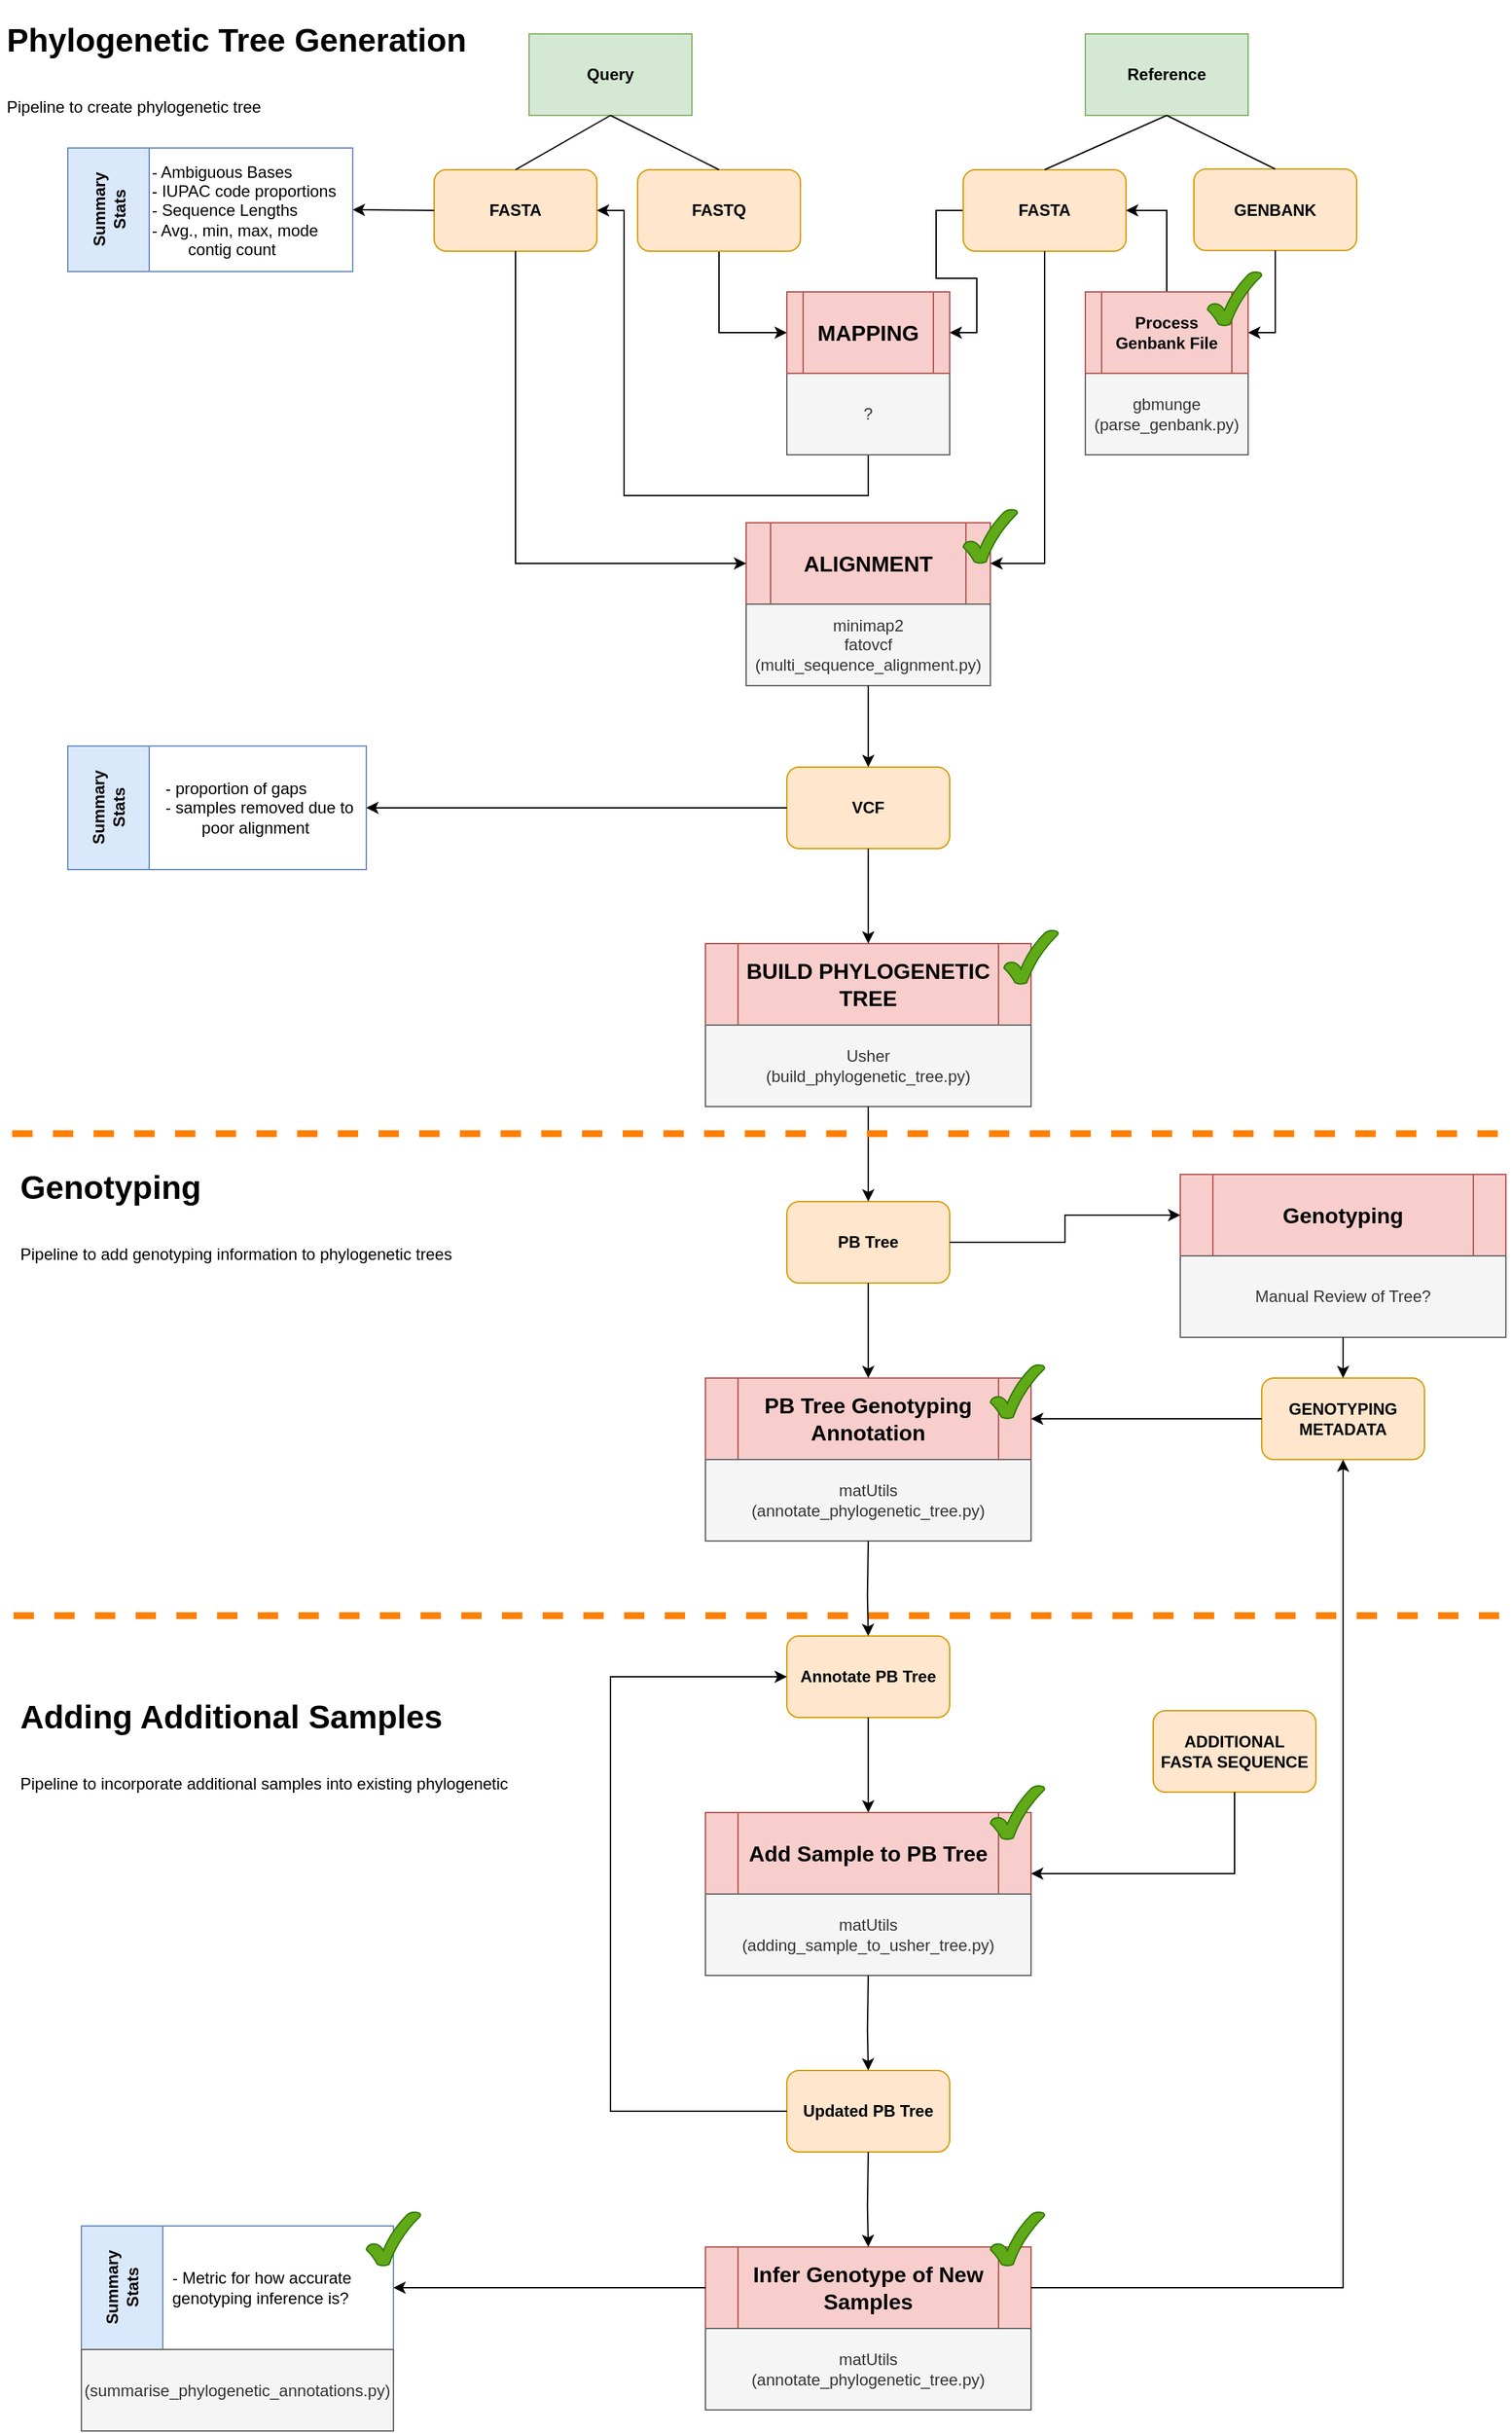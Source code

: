 <mxfile version="21.8.0" type="device">
  <diagram name="Page-1" id="1NhDBKc9ygP91eaCtZ-f">
    <mxGraphModel dx="840" dy="964" grid="1" gridSize="10" guides="1" tooltips="1" connect="1" arrows="1" fold="1" page="1" pageScale="1" pageWidth="1169" pageHeight="1654" math="0" shadow="0">
      <root>
        <mxCell id="0" />
        <mxCell id="1" parent="0" />
        <mxCell id="DIFsz_h2lelxAk_UpNV7-1" value="&lt;b&gt;Reference&lt;/b&gt;" style="rounded=0;whiteSpace=wrap;html=1;fillColor=#d5e8d4;strokeColor=#82b366;" parent="1" vertex="1">
          <mxGeometry x="830" y="50" width="120" height="60" as="geometry" />
        </mxCell>
        <mxCell id="LOfUGrPg9TPWI9NZ_PXL-1" style="edgeStyle=orthogonalEdgeStyle;rounded=0;orthogonalLoop=1;jettySize=auto;html=1;exitX=0;exitY=0.5;exitDx=0;exitDy=0;entryX=1;entryY=0.5;entryDx=0;entryDy=0;" parent="1" source="DIFsz_h2lelxAk_UpNV7-2" target="DIFsz_h2lelxAk_UpNV7-26" edge="1">
          <mxGeometry relative="1" as="geometry" />
        </mxCell>
        <mxCell id="DIFsz_h2lelxAk_UpNV7-2" value="&lt;b&gt;FASTA&lt;/b&gt;" style="rounded=1;whiteSpace=wrap;html=1;fillColor=#ffe6cc;strokeColor=#d79b00;" parent="1" vertex="1">
          <mxGeometry x="740" y="150" width="120" height="60" as="geometry" />
        </mxCell>
        <mxCell id="DIFsz_h2lelxAk_UpNV7-3" value="&lt;b&gt;GENBANK&lt;/b&gt;" style="rounded=1;whiteSpace=wrap;html=1;fillColor=#ffe6cc;strokeColor=#d79b00;" parent="1" vertex="1">
          <mxGeometry x="910" y="149.5" width="120" height="60" as="geometry" />
        </mxCell>
        <mxCell id="DIFsz_h2lelxAk_UpNV7-4" value="" style="endArrow=none;html=1;rounded=0;entryX=0.5;entryY=1;entryDx=0;entryDy=0;exitX=0.5;exitY=0;exitDx=0;exitDy=0;" parent="1" source="DIFsz_h2lelxAk_UpNV7-2" target="DIFsz_h2lelxAk_UpNV7-1" edge="1">
          <mxGeometry width="50" height="50" relative="1" as="geometry">
            <mxPoint x="840" y="370" as="sourcePoint" />
            <mxPoint x="890" y="320" as="targetPoint" />
          </mxGeometry>
        </mxCell>
        <mxCell id="DIFsz_h2lelxAk_UpNV7-5" value="" style="endArrow=none;html=1;rounded=0;exitX=0.5;exitY=0;exitDx=0;exitDy=0;entryX=0.5;entryY=1;entryDx=0;entryDy=0;" parent="1" source="DIFsz_h2lelxAk_UpNV7-3" target="DIFsz_h2lelxAk_UpNV7-1" edge="1">
          <mxGeometry width="50" height="50" relative="1" as="geometry">
            <mxPoint x="810" y="160" as="sourcePoint" />
            <mxPoint x="890" y="110" as="targetPoint" />
          </mxGeometry>
        </mxCell>
        <mxCell id="DIFsz_h2lelxAk_UpNV7-7" value="" style="endArrow=classic;html=1;rounded=0;exitX=0.5;exitY=1;exitDx=0;exitDy=0;entryX=1;entryY=0.5;entryDx=0;entryDy=0;" parent="1" source="DIFsz_h2lelxAk_UpNV7-3" target="DIFsz_h2lelxAk_UpNV7-27" edge="1">
          <mxGeometry width="50" height="50" relative="1" as="geometry">
            <mxPoint x="840" y="370" as="sourcePoint" />
            <mxPoint x="940" y="270" as="targetPoint" />
            <Array as="points">
              <mxPoint x="970" y="270" />
            </Array>
          </mxGeometry>
        </mxCell>
        <mxCell id="DIFsz_h2lelxAk_UpNV7-10" value="" style="endArrow=classic;html=1;rounded=0;entryX=1;entryY=0.5;entryDx=0;entryDy=0;exitX=0.5;exitY=0;exitDx=0;exitDy=0;" parent="1" source="DIFsz_h2lelxAk_UpNV7-27" target="DIFsz_h2lelxAk_UpNV7-2" edge="1">
          <mxGeometry width="50" height="50" relative="1" as="geometry">
            <mxPoint x="820" y="270" as="sourcePoint" />
            <mxPoint x="890" y="320" as="targetPoint" />
            <Array as="points">
              <mxPoint x="890" y="180" />
            </Array>
          </mxGeometry>
        </mxCell>
        <mxCell id="DIFsz_h2lelxAk_UpNV7-13" value="gbmunge&lt;br&gt;(parse_genbank.py)" style="rounded=0;whiteSpace=wrap;html=1;fillColor=#f5f5f5;fontColor=#333333;strokeColor=#666666;" parent="1" vertex="1">
          <mxGeometry x="830" y="300" width="120" height="60" as="geometry" />
        </mxCell>
        <mxCell id="DIFsz_h2lelxAk_UpNV7-14" value="&lt;b&gt;Query&lt;/b&gt;" style="rounded=0;whiteSpace=wrap;html=1;fillColor=#d5e8d4;strokeColor=#82b366;" parent="1" vertex="1">
          <mxGeometry x="420" y="50" width="120" height="60" as="geometry" />
        </mxCell>
        <mxCell id="DIFsz_h2lelxAk_UpNV7-15" value="&lt;b&gt;FASTA&lt;/b&gt;" style="rounded=1;whiteSpace=wrap;html=1;fillColor=#ffe6cc;strokeColor=#d79b00;" parent="1" vertex="1">
          <mxGeometry x="350" y="150" width="120" height="60" as="geometry" />
        </mxCell>
        <mxCell id="LOfUGrPg9TPWI9NZ_PXL-3" style="edgeStyle=orthogonalEdgeStyle;rounded=0;orthogonalLoop=1;jettySize=auto;html=1;exitX=0.5;exitY=1;exitDx=0;exitDy=0;entryX=0;entryY=0.5;entryDx=0;entryDy=0;" parent="1" source="DIFsz_h2lelxAk_UpNV7-16" target="DIFsz_h2lelxAk_UpNV7-26" edge="1">
          <mxGeometry relative="1" as="geometry" />
        </mxCell>
        <mxCell id="DIFsz_h2lelxAk_UpNV7-16" value="&lt;b&gt;FASTQ&lt;/b&gt;" style="rounded=1;whiteSpace=wrap;html=1;fillColor=#ffe6cc;strokeColor=#d79b00;" parent="1" vertex="1">
          <mxGeometry x="500" y="150" width="120" height="60" as="geometry" />
        </mxCell>
        <mxCell id="DIFsz_h2lelxAk_UpNV7-22" value="" style="endArrow=none;html=1;rounded=0;entryX=0.5;entryY=1;entryDx=0;entryDy=0;exitX=0.5;exitY=0;exitDx=0;exitDy=0;exitPerimeter=0;" parent="1" source="DIFsz_h2lelxAk_UpNV7-15" target="DIFsz_h2lelxAk_UpNV7-14" edge="1">
          <mxGeometry width="50" height="50" relative="1" as="geometry">
            <mxPoint x="390" y="150" as="sourcePoint" />
            <mxPoint x="480" y="110" as="targetPoint" />
          </mxGeometry>
        </mxCell>
        <mxCell id="DIFsz_h2lelxAk_UpNV7-23" value="" style="endArrow=none;html=1;rounded=0;exitX=0.5;exitY=0;exitDx=0;exitDy=0;" parent="1" source="DIFsz_h2lelxAk_UpNV7-16" edge="1">
          <mxGeometry width="50" height="50" relative="1" as="geometry">
            <mxPoint x="410" y="160" as="sourcePoint" />
            <mxPoint x="480" y="110" as="targetPoint" />
          </mxGeometry>
        </mxCell>
        <mxCell id="DIFsz_h2lelxAk_UpNV7-24" value="" style="endArrow=classic;html=1;rounded=0;entryX=1;entryY=0.5;entryDx=0;entryDy=0;exitX=0.5;exitY=1;exitDx=0;exitDy=0;" parent="1" source="DIFsz_h2lelxAk_UpNV7-25" target="DIFsz_h2lelxAk_UpNV7-15" edge="1">
          <mxGeometry width="50" height="50" relative="1" as="geometry">
            <mxPoint x="610" y="270" as="sourcePoint" />
            <mxPoint x="680" y="320" as="targetPoint" />
            <Array as="points">
              <mxPoint x="670" y="390" />
              <mxPoint x="490" y="390" />
              <mxPoint x="490" y="180" />
            </Array>
          </mxGeometry>
        </mxCell>
        <mxCell id="DIFsz_h2lelxAk_UpNV7-25" value="?" style="rounded=0;whiteSpace=wrap;html=1;fillColor=#f5f5f5;fontColor=#333333;strokeColor=#666666;" parent="1" vertex="1">
          <mxGeometry x="610" y="300" width="120" height="60" as="geometry" />
        </mxCell>
        <mxCell id="DIFsz_h2lelxAk_UpNV7-26" value="&lt;b&gt;&lt;font style=&quot;font-size: 16px;&quot;&gt;MAPPING&lt;/font&gt;&lt;/b&gt;" style="shape=process;whiteSpace=wrap;html=1;backgroundOutline=1;fillColor=#f8cecc;strokeColor=#b85450;" parent="1" vertex="1">
          <mxGeometry x="610" y="240" width="120" height="60" as="geometry" />
        </mxCell>
        <mxCell id="DIFsz_h2lelxAk_UpNV7-27" value="&lt;b&gt;Process&lt;br&gt;Genbank File&lt;/b&gt;" style="shape=process;whiteSpace=wrap;html=1;backgroundOutline=1;fillColor=#f8cecc;strokeColor=#b85450;" parent="1" vertex="1">
          <mxGeometry x="830" y="240" width="120" height="60" as="geometry" />
        </mxCell>
        <mxCell id="DIFsz_h2lelxAk_UpNV7-30" value="Summary&lt;br&gt;Stats" style="swimlane;horizontal=0;whiteSpace=wrap;html=1;fillColor=#dae8fc;strokeColor=#6c8ebf;startSize=60;" parent="1" vertex="1">
          <mxGeometry x="80" y="134" width="210" height="91" as="geometry" />
        </mxCell>
        <mxCell id="DIFsz_h2lelxAk_UpNV7-32" value="- Ambiguous Bases&lt;br&gt;&lt;div style=&quot;&quot;&gt;&lt;span style=&quot;background-color: initial;&quot;&gt;- IUPAC code proportions&lt;/span&gt;&lt;/div&gt;&lt;div style=&quot;&quot;&gt;&lt;span style=&quot;background-color: initial;&quot;&gt;- Sequence Lengths&lt;/span&gt;&lt;/div&gt;&lt;div style=&quot;&quot;&gt;&lt;span style=&quot;background-color: initial;&quot;&gt;- Avg., min, max,&amp;nbsp;&lt;/span&gt;&lt;span style=&quot;background-color: initial;&quot;&gt;mode&amp;nbsp;&lt;/span&gt;&lt;/div&gt;&lt;div style=&quot;&quot;&gt;&lt;span style=&quot;background-color: initial;&quot;&gt;&lt;span style=&quot;white-space: pre;&quot;&gt;&#x9;&lt;/span&gt;contig count&lt;/span&gt;&lt;/div&gt;" style="text;html=1;align=left;verticalAlign=middle;resizable=0;points=[];autosize=1;strokeColor=none;fillColor=none;" parent="DIFsz_h2lelxAk_UpNV7-30" vertex="1">
          <mxGeometry x="60" y="1" width="160" height="90" as="geometry" />
        </mxCell>
        <mxCell id="DIFsz_h2lelxAk_UpNV7-33" value="" style="endArrow=classic;html=1;rounded=0;entryX=1;entryY=0.5;entryDx=0;entryDy=0;exitX=0;exitY=0.5;exitDx=0;exitDy=0;" parent="1" source="DIFsz_h2lelxAk_UpNV7-15" target="DIFsz_h2lelxAk_UpNV7-30" edge="1">
          <mxGeometry width="50" height="50" relative="1" as="geometry">
            <mxPoint x="430" y="370" as="sourcePoint" />
            <mxPoint x="480" y="320" as="targetPoint" />
          </mxGeometry>
        </mxCell>
        <mxCell id="DIFsz_h2lelxAk_UpNV7-36" value="&lt;b&gt;&lt;font style=&quot;font-size: 16px;&quot;&gt;ALIGNMENT&lt;/font&gt;&lt;/b&gt;" style="shape=process;whiteSpace=wrap;html=1;backgroundOutline=1;fillColor=#f8cecc;strokeColor=#b85450;" parent="1" vertex="1">
          <mxGeometry x="580" y="410" width="180" height="60" as="geometry" />
        </mxCell>
        <mxCell id="DIFsz_h2lelxAk_UpNV7-37" value="minimap2&lt;br&gt;fatovcf&lt;br&gt;(multi_sequence_alignment.py)&lt;br&gt;" style="rounded=0;whiteSpace=wrap;html=1;fillColor=#f5f5f5;fontColor=#333333;strokeColor=#666666;" parent="1" vertex="1">
          <mxGeometry x="580" y="470" width="180" height="60" as="geometry" />
        </mxCell>
        <mxCell id="DIFsz_h2lelxAk_UpNV7-38" value="" style="endArrow=classic;html=1;rounded=0;entryX=1;entryY=0.5;entryDx=0;entryDy=0;exitX=0.5;exitY=1;exitDx=0;exitDy=0;" parent="1" source="DIFsz_h2lelxAk_UpNV7-2" target="DIFsz_h2lelxAk_UpNV7-36" edge="1">
          <mxGeometry width="50" height="50" relative="1" as="geometry">
            <mxPoint x="430" y="400" as="sourcePoint" />
            <mxPoint x="480" y="350" as="targetPoint" />
            <Array as="points">
              <mxPoint x="800" y="440" />
            </Array>
          </mxGeometry>
        </mxCell>
        <mxCell id="DIFsz_h2lelxAk_UpNV7-39" value="" style="endArrow=classic;html=1;rounded=0;entryX=0;entryY=0.5;entryDx=0;entryDy=0;exitX=0.5;exitY=1;exitDx=0;exitDy=0;" parent="1" source="DIFsz_h2lelxAk_UpNV7-15" target="DIFsz_h2lelxAk_UpNV7-36" edge="1">
          <mxGeometry width="50" height="50" relative="1" as="geometry">
            <mxPoint x="410" y="225" as="sourcePoint" />
            <mxPoint x="370" y="485" as="targetPoint" />
            <Array as="points">
              <mxPoint x="410" y="440" />
            </Array>
          </mxGeometry>
        </mxCell>
        <mxCell id="DIFsz_h2lelxAk_UpNV7-40" value="&lt;b&gt;VCF&lt;/b&gt;" style="rounded=1;whiteSpace=wrap;html=1;fillColor=#ffe6cc;strokeColor=#d79b00;" parent="1" vertex="1">
          <mxGeometry x="610" y="590" width="120" height="60" as="geometry" />
        </mxCell>
        <mxCell id="DIFsz_h2lelxAk_UpNV7-41" value="" style="endArrow=classic;html=1;rounded=0;exitX=0.5;exitY=1;exitDx=0;exitDy=0;entryX=0.5;entryY=0;entryDx=0;entryDy=0;" parent="1" source="DIFsz_h2lelxAk_UpNV7-37" target="DIFsz_h2lelxAk_UpNV7-40" edge="1">
          <mxGeometry width="50" height="50" relative="1" as="geometry">
            <mxPoint x="430" y="520" as="sourcePoint" />
            <mxPoint x="480" y="470" as="targetPoint" />
          </mxGeometry>
        </mxCell>
        <mxCell id="DIFsz_h2lelxAk_UpNV7-42" value="Summary&lt;br&gt;Stats" style="swimlane;horizontal=0;whiteSpace=wrap;html=1;fillColor=#dae8fc;strokeColor=#6c8ebf;startSize=60;" parent="1" vertex="1">
          <mxGeometry x="80" y="574.5" width="220" height="91" as="geometry" />
        </mxCell>
        <mxCell id="DIFsz_h2lelxAk_UpNV7-45" value="- proportion of gaps&lt;br&gt;- samples removed due to&amp;nbsp;&lt;br&gt;&lt;span style=&quot;white-space: pre;&quot;&gt;&#x9;&lt;/span&gt;poor alignment" style="text;html=1;align=left;verticalAlign=middle;resizable=0;points=[];autosize=1;strokeColor=none;fillColor=none;" parent="DIFsz_h2lelxAk_UpNV7-42" vertex="1">
          <mxGeometry x="70" y="15" width="170" height="60" as="geometry" />
        </mxCell>
        <mxCell id="DIFsz_h2lelxAk_UpNV7-44" value="" style="endArrow=classic;html=1;rounded=0;entryX=1;entryY=0.5;entryDx=0;entryDy=0;exitX=0;exitY=0.5;exitDx=0;exitDy=0;" parent="1" source="DIFsz_h2lelxAk_UpNV7-40" target="DIFsz_h2lelxAk_UpNV7-42" edge="1">
          <mxGeometry width="50" height="50" relative="1" as="geometry">
            <mxPoint x="440" y="620.5" as="sourcePoint" />
            <mxPoint x="570" y="760.5" as="targetPoint" />
          </mxGeometry>
        </mxCell>
        <mxCell id="DIFsz_h2lelxAk_UpNV7-46" value="&lt;b&gt;&lt;font style=&quot;font-size: 16px;&quot;&gt;BUILD PHYLOGENETIC TREE&lt;/font&gt;&lt;/b&gt;" style="shape=process;whiteSpace=wrap;html=1;backgroundOutline=1;fillColor=#f8cecc;strokeColor=#b85450;" parent="1" vertex="1">
          <mxGeometry x="550" y="720" width="240" height="60" as="geometry" />
        </mxCell>
        <mxCell id="DIFsz_h2lelxAk_UpNV7-47" value="Usher&lt;br&gt;(build_phylogenetic_tree.py)" style="rounded=0;whiteSpace=wrap;html=1;fillColor=#f5f5f5;fontColor=#333333;strokeColor=#666666;" parent="1" vertex="1">
          <mxGeometry x="550" y="780" width="240" height="60" as="geometry" />
        </mxCell>
        <mxCell id="DIFsz_h2lelxAk_UpNV7-49" value="" style="endArrow=classic;html=1;rounded=0;entryX=0.5;entryY=0;entryDx=0;entryDy=0;exitX=0.5;exitY=1;exitDx=0;exitDy=0;" parent="1" source="DIFsz_h2lelxAk_UpNV7-40" target="DIFsz_h2lelxAk_UpNV7-46" edge="1">
          <mxGeometry width="50" height="50" relative="1" as="geometry">
            <mxPoint x="430" y="510" as="sourcePoint" />
            <mxPoint x="480" y="460" as="targetPoint" />
          </mxGeometry>
        </mxCell>
        <mxCell id="DIFsz_h2lelxAk_UpNV7-50" value="&lt;b&gt;PB Tree&lt;/b&gt;" style="rounded=1;whiteSpace=wrap;html=1;fillColor=#ffe6cc;strokeColor=#d79b00;" parent="1" vertex="1">
          <mxGeometry x="610" y="910" width="120" height="60" as="geometry" />
        </mxCell>
        <mxCell id="DIFsz_h2lelxAk_UpNV7-51" value="" style="endArrow=classic;html=1;rounded=0;entryX=0.5;entryY=0;entryDx=0;entryDy=0;exitX=0.5;exitY=1;exitDx=0;exitDy=0;" parent="1" source="DIFsz_h2lelxAk_UpNV7-47" target="DIFsz_h2lelxAk_UpNV7-50" edge="1">
          <mxGeometry width="50" height="50" relative="1" as="geometry">
            <mxPoint x="669.5" y="840" as="sourcePoint" />
            <mxPoint x="669.5" y="910" as="targetPoint" />
          </mxGeometry>
        </mxCell>
        <mxCell id="DIFsz_h2lelxAk_UpNV7-52" value="&lt;b&gt;&lt;font style=&quot;font-size: 16px;&quot;&gt;PB Tree Genotyping Annotation&lt;/font&gt;&lt;/b&gt;" style="shape=process;whiteSpace=wrap;html=1;backgroundOutline=1;fillColor=#f8cecc;strokeColor=#b85450;" parent="1" vertex="1">
          <mxGeometry x="550" y="1040" width="240" height="60" as="geometry" />
        </mxCell>
        <mxCell id="DIFsz_h2lelxAk_UpNV7-53" value="matUtils&lt;br&gt;(annotate_phylogenetic_tree.py)" style="rounded=0;whiteSpace=wrap;html=1;fillColor=#f5f5f5;fontColor=#333333;strokeColor=#666666;" parent="1" vertex="1">
          <mxGeometry x="550" y="1100" width="240" height="60" as="geometry" />
        </mxCell>
        <mxCell id="DIFsz_h2lelxAk_UpNV7-54" value="" style="endArrow=classic;html=1;rounded=0;entryX=0.5;entryY=0;entryDx=0;entryDy=0;exitX=0.5;exitY=1;exitDx=0;exitDy=0;" parent="1" source="DIFsz_h2lelxAk_UpNV7-50" target="DIFsz_h2lelxAk_UpNV7-52" edge="1">
          <mxGeometry width="50" height="50" relative="1" as="geometry">
            <mxPoint x="669.5" y="970" as="sourcePoint" />
            <mxPoint x="669.5" y="1040" as="targetPoint" />
          </mxGeometry>
        </mxCell>
        <mxCell id="DIFsz_h2lelxAk_UpNV7-58" value="&lt;span style=&quot;font-size: 16px;&quot;&gt;&lt;b&gt;Genotyping&lt;/b&gt;&lt;/span&gt;" style="shape=process;whiteSpace=wrap;html=1;backgroundOutline=1;fillColor=#f8cecc;strokeColor=#b85450;" parent="1" vertex="1">
          <mxGeometry x="900" y="890" width="240" height="60" as="geometry" />
        </mxCell>
        <mxCell id="DIFsz_h2lelxAk_UpNV7-59" value="Manual Review of Tree?" style="rounded=0;whiteSpace=wrap;html=1;fillColor=#f5f5f5;fontColor=#333333;strokeColor=#666666;" parent="1" vertex="1">
          <mxGeometry x="900" y="950" width="240" height="60" as="geometry" />
        </mxCell>
        <mxCell id="DIFsz_h2lelxAk_UpNV7-60" value="" style="endArrow=classic;html=1;rounded=0;entryX=0;entryY=0.5;entryDx=0;entryDy=0;exitX=1;exitY=0.5;exitDx=0;exitDy=0;edgeStyle=orthogonalEdgeStyle;" parent="1" source="DIFsz_h2lelxAk_UpNV7-50" target="DIFsz_h2lelxAk_UpNV7-58" edge="1">
          <mxGeometry width="50" height="50" relative="1" as="geometry">
            <mxPoint x="580" y="960" as="sourcePoint" />
            <mxPoint x="630" y="910" as="targetPoint" />
          </mxGeometry>
        </mxCell>
        <mxCell id="DIFsz_h2lelxAk_UpNV7-61" value="&lt;b&gt;GENOTYPING&lt;br&gt;METADATA&lt;br&gt;&lt;/b&gt;" style="rounded=1;whiteSpace=wrap;html=1;fillColor=#ffe6cc;strokeColor=#d79b00;" parent="1" vertex="1">
          <mxGeometry x="960" y="1040" width="120" height="60" as="geometry" />
        </mxCell>
        <mxCell id="DIFsz_h2lelxAk_UpNV7-62" value="" style="endArrow=classic;html=1;rounded=0;entryX=0.5;entryY=0;entryDx=0;entryDy=0;exitX=0.5;exitY=1;exitDx=0;exitDy=0;" parent="1" source="DIFsz_h2lelxAk_UpNV7-59" target="DIFsz_h2lelxAk_UpNV7-61" edge="1">
          <mxGeometry width="50" height="50" relative="1" as="geometry">
            <mxPoint x="580" y="960" as="sourcePoint" />
            <mxPoint x="630" y="910" as="targetPoint" />
          </mxGeometry>
        </mxCell>
        <mxCell id="DIFsz_h2lelxAk_UpNV7-63" value="" style="endArrow=classic;html=1;rounded=0;entryX=1;entryY=0.5;entryDx=0;entryDy=0;exitX=0;exitY=0.5;exitDx=0;exitDy=0;" parent="1" source="DIFsz_h2lelxAk_UpNV7-61" target="DIFsz_h2lelxAk_UpNV7-52" edge="1">
          <mxGeometry width="50" height="50" relative="1" as="geometry">
            <mxPoint x="580" y="960" as="sourcePoint" />
            <mxPoint x="630" y="910" as="targetPoint" />
          </mxGeometry>
        </mxCell>
        <mxCell id="DIFsz_h2lelxAk_UpNV7-64" value="" style="verticalLabelPosition=bottom;verticalAlign=top;html=1;shape=mxgraph.basic.tick;fillColor=#60a917;strokeColor=#2D7600;fontColor=#ffffff;" parent="1" vertex="1">
          <mxGeometry x="740" y="400" width="40" height="40" as="geometry" />
        </mxCell>
        <mxCell id="DIFsz_h2lelxAk_UpNV7-65" value="" style="verticalLabelPosition=bottom;verticalAlign=top;html=1;shape=mxgraph.basic.tick;fillColor=#60a917;strokeColor=#2D7600;fontColor=#ffffff;" parent="1" vertex="1">
          <mxGeometry x="920" y="225" width="40" height="40" as="geometry" />
        </mxCell>
        <mxCell id="DIFsz_h2lelxAk_UpNV7-66" value="" style="verticalLabelPosition=bottom;verticalAlign=top;html=1;shape=mxgraph.basic.tick;fillColor=#60a917;strokeColor=#2D7600;fontColor=#ffffff;" parent="1" vertex="1">
          <mxGeometry x="770" y="710" width="40" height="40" as="geometry" />
        </mxCell>
        <mxCell id="DIFsz_h2lelxAk_UpNV7-67" value="" style="endArrow=none;dashed=1;html=1;rounded=0;strokeWidth=5;strokeColor=#FF8000;" parent="1" edge="1">
          <mxGeometry width="50" height="50" relative="1" as="geometry">
            <mxPoint x="40" y="1215" as="sourcePoint" />
            <mxPoint x="1140" y="1215" as="targetPoint" />
          </mxGeometry>
        </mxCell>
        <mxCell id="DIFsz_h2lelxAk_UpNV7-69" value="&lt;h1&gt;&lt;span style=&quot;background-color: initial;&quot;&gt;Genotyping&lt;/span&gt;&lt;/h1&gt;&lt;h1&gt;&lt;span style=&quot;font-size: 12px; font-weight: 400;&quot;&gt;Pipeline to add genotyping information to phylogenetic trees&lt;/span&gt;&lt;/h1&gt;" style="text;html=1;strokeColor=none;fillColor=none;spacing=5;spacingTop=-20;whiteSpace=wrap;overflow=hidden;rounded=0;" parent="1" vertex="1">
          <mxGeometry x="40" y="880" width="350" height="90" as="geometry" />
        </mxCell>
        <mxCell id="DIFsz_h2lelxAk_UpNV7-70" value="" style="endArrow=none;dashed=1;html=1;rounded=0;strokeWidth=5;strokeColor=#FF8000;" parent="1" edge="1">
          <mxGeometry width="50" height="50" relative="1" as="geometry">
            <mxPoint x="39" y="860" as="sourcePoint" />
            <mxPoint x="1139" y="860" as="targetPoint" />
          </mxGeometry>
        </mxCell>
        <mxCell id="DIFsz_h2lelxAk_UpNV7-71" value="&lt;h1&gt;&lt;span style=&quot;background-color: initial;&quot;&gt;Phylogenetic Tree Generation&lt;/span&gt;&lt;/h1&gt;&lt;h1&gt;&lt;span style=&quot;font-size: 12px; font-weight: 400;&quot;&gt;Pipeline to create phylogenetic tree&lt;/span&gt;&lt;/h1&gt;" style="text;html=1;strokeColor=none;fillColor=none;spacing=5;spacingTop=-20;whiteSpace=wrap;overflow=hidden;rounded=0;" parent="1" vertex="1">
          <mxGeometry x="30" y="35" width="350" height="90" as="geometry" />
        </mxCell>
        <mxCell id="DIFsz_h2lelxAk_UpNV7-72" value="&lt;h1&gt;&lt;span style=&quot;background-color: initial;&quot;&gt;Adding Additional Samples&lt;/span&gt;&lt;/h1&gt;&lt;h1&gt;&lt;span style=&quot;font-size: 12px; font-weight: 400;&quot;&gt;Pipeline to incorporate additional samples into existing phylogenetic tree (pb file)&lt;/span&gt;&lt;/h1&gt;" style="text;html=1;strokeColor=none;fillColor=none;spacing=5;spacingTop=-20;whiteSpace=wrap;overflow=hidden;rounded=0;" parent="1" vertex="1">
          <mxGeometry x="40" y="1270" width="390" height="90" as="geometry" />
        </mxCell>
        <mxCell id="DIFsz_h2lelxAk_UpNV7-73" value="&lt;b&gt;ADDITIONAL &lt;br&gt;FASTA SEQUENCE&lt;/b&gt;" style="rounded=1;whiteSpace=wrap;html=1;fillColor=#ffe6cc;strokeColor=#d79b00;" parent="1" vertex="1">
          <mxGeometry x="880" y="1285" width="120" height="60" as="geometry" />
        </mxCell>
        <mxCell id="DIFsz_h2lelxAk_UpNV7-74" value="&lt;b&gt;&lt;font style=&quot;font-size: 16px;&quot;&gt;Add Sample to PB Tree&lt;/font&gt;&lt;/b&gt;" style="shape=process;whiteSpace=wrap;html=1;backgroundOutline=1;fillColor=#f8cecc;strokeColor=#b85450;" parent="1" vertex="1">
          <mxGeometry x="550" y="1360" width="240" height="60" as="geometry" />
        </mxCell>
        <mxCell id="DIFsz_h2lelxAk_UpNV7-75" value="matUtils&lt;br&gt;(adding_sample_to_usher_tree.py)" style="rounded=0;whiteSpace=wrap;html=1;fillColor=#f5f5f5;fontColor=#333333;strokeColor=#666666;" parent="1" vertex="1">
          <mxGeometry x="550" y="1420" width="240" height="60" as="geometry" />
        </mxCell>
        <mxCell id="DIFsz_h2lelxAk_UpNV7-76" value="&lt;b&gt;Annotate PB Tree&lt;/b&gt;" style="rounded=1;whiteSpace=wrap;html=1;fillColor=#ffe6cc;strokeColor=#d79b00;" parent="1" vertex="1">
          <mxGeometry x="610" y="1230" width="120" height="60" as="geometry" />
        </mxCell>
        <mxCell id="DIFsz_h2lelxAk_UpNV7-78" value="" style="endArrow=classic;html=1;rounded=0;entryX=0.5;entryY=0;entryDx=0;entryDy=0;exitX=0.5;exitY=1;exitDx=0;exitDy=0;" parent="1" source="DIFsz_h2lelxAk_UpNV7-53" target="DIFsz_h2lelxAk_UpNV7-76" edge="1">
          <mxGeometry width="50" height="50" relative="1" as="geometry">
            <mxPoint x="669.41" y="1160" as="sourcePoint" />
            <mxPoint x="669.41" y="1230" as="targetPoint" />
            <Array as="points">
              <mxPoint x="669.41" y="1200" />
            </Array>
          </mxGeometry>
        </mxCell>
        <mxCell id="DIFsz_h2lelxAk_UpNV7-79" value="" style="endArrow=classic;html=1;rounded=0;entryX=1;entryY=0.75;entryDx=0;entryDy=0;exitX=0.5;exitY=1;exitDx=0;exitDy=0;edgeStyle=orthogonalEdgeStyle;" parent="1" source="DIFsz_h2lelxAk_UpNV7-73" target="DIFsz_h2lelxAk_UpNV7-74" edge="1">
          <mxGeometry width="50" height="50" relative="1" as="geometry">
            <mxPoint x="500" y="1670" as="sourcePoint" />
            <mxPoint x="550" y="1620" as="targetPoint" />
          </mxGeometry>
        </mxCell>
        <mxCell id="DIFsz_h2lelxAk_UpNV7-81" value="&lt;b&gt;Updated PB Tree&lt;/b&gt;" style="rounded=1;whiteSpace=wrap;html=1;fillColor=#ffe6cc;strokeColor=#d79b00;" parent="1" vertex="1">
          <mxGeometry x="610" y="1550" width="120" height="60" as="geometry" />
        </mxCell>
        <mxCell id="DIFsz_h2lelxAk_UpNV7-83" value="" style="endArrow=classic;html=1;rounded=0;exitX=0.5;exitY=1;exitDx=0;exitDy=0;entryX=0.5;entryY=0;entryDx=0;entryDy=0;" parent="1" source="DIFsz_h2lelxAk_UpNV7-75" target="DIFsz_h2lelxAk_UpNV7-81" edge="1">
          <mxGeometry width="50" height="50" relative="1" as="geometry">
            <mxPoint x="670" y="1480" as="sourcePoint" />
            <mxPoint x="670" y="1550" as="targetPoint" />
            <Array as="points">
              <mxPoint x="669.41" y="1520" />
            </Array>
          </mxGeometry>
        </mxCell>
        <mxCell id="DIFsz_h2lelxAk_UpNV7-86" value="" style="endArrow=classic;html=1;rounded=0;exitX=0;exitY=0.5;exitDx=0;exitDy=0;entryX=0;entryY=0.5;entryDx=0;entryDy=0;edgeStyle=orthogonalEdgeStyle;" parent="1" source="DIFsz_h2lelxAk_UpNV7-81" target="DIFsz_h2lelxAk_UpNV7-76" edge="1">
          <mxGeometry width="50" height="50" relative="1" as="geometry">
            <mxPoint x="500" y="1530" as="sourcePoint" />
            <mxPoint x="550" y="1480" as="targetPoint" />
            <Array as="points">
              <mxPoint x="480" y="1580" />
              <mxPoint x="480" y="1260" />
            </Array>
          </mxGeometry>
        </mxCell>
        <mxCell id="DIFsz_h2lelxAk_UpNV7-87" value="" style="endArrow=classic;html=1;rounded=0;entryX=0.5;entryY=0;entryDx=0;entryDy=0;exitX=0.5;exitY=1;exitDx=0;exitDy=0;" parent="1" source="DIFsz_h2lelxAk_UpNV7-76" target="DIFsz_h2lelxAk_UpNV7-74" edge="1">
          <mxGeometry width="50" height="50" relative="1" as="geometry">
            <mxPoint x="500" y="1530" as="sourcePoint" />
            <mxPoint x="550" y="1480" as="targetPoint" />
          </mxGeometry>
        </mxCell>
        <mxCell id="DIFsz_h2lelxAk_UpNV7-88" value="&lt;b&gt;&lt;font style=&quot;font-size: 16px;&quot;&gt;Infer Genotype of New Samples&lt;/font&gt;&lt;/b&gt;" style="shape=process;whiteSpace=wrap;html=1;backgroundOutline=1;fillColor=#f8cecc;strokeColor=#b85450;" parent="1" vertex="1">
          <mxGeometry x="550" y="1680" width="240" height="60" as="geometry" />
        </mxCell>
        <mxCell id="DIFsz_h2lelxAk_UpNV7-89" value="matUtils&lt;br&gt;(annotate_phylogenetic_tree.py)" style="rounded=0;whiteSpace=wrap;html=1;fillColor=#f5f5f5;fontColor=#333333;strokeColor=#666666;" parent="1" vertex="1">
          <mxGeometry x="550" y="1740" width="240" height="60" as="geometry" />
        </mxCell>
        <mxCell id="DIFsz_h2lelxAk_UpNV7-90" value="" style="endArrow=classic;html=1;rounded=0;exitX=0.5;exitY=1;exitDx=0;exitDy=0;entryX=0.5;entryY=0;entryDx=0;entryDy=0;" parent="1" source="DIFsz_h2lelxAk_UpNV7-81" target="DIFsz_h2lelxAk_UpNV7-88" edge="1">
          <mxGeometry width="50" height="50" relative="1" as="geometry">
            <mxPoint x="670" y="1610" as="sourcePoint" />
            <mxPoint x="710" y="1670" as="targetPoint" />
            <Array as="points">
              <mxPoint x="669.41" y="1650" />
            </Array>
          </mxGeometry>
        </mxCell>
        <mxCell id="DIFsz_h2lelxAk_UpNV7-91" value="" style="endArrow=classic;html=1;rounded=0;exitX=1;exitY=0.5;exitDx=0;exitDy=0;entryX=0.5;entryY=1;entryDx=0;entryDy=0;edgeStyle=orthogonalEdgeStyle;" parent="1" source="DIFsz_h2lelxAk_UpNV7-88" target="DIFsz_h2lelxAk_UpNV7-61" edge="1">
          <mxGeometry width="50" height="50" relative="1" as="geometry">
            <mxPoint x="500" y="1530" as="sourcePoint" />
            <mxPoint x="550" y="1480" as="targetPoint" />
          </mxGeometry>
        </mxCell>
        <mxCell id="DIFsz_h2lelxAk_UpNV7-95" value="Summary&lt;br&gt;Stats" style="swimlane;horizontal=0;whiteSpace=wrap;html=1;fillColor=#dae8fc;strokeColor=#6c8ebf;startSize=60;" parent="1" vertex="1">
          <mxGeometry x="90" y="1664.5" width="230" height="91" as="geometry" />
        </mxCell>
        <mxCell id="DIFsz_h2lelxAk_UpNV7-96" value="- Metric for how accurate&amp;nbsp;&lt;br&gt;genotyping inference is?" style="text;html=1;align=left;verticalAlign=middle;resizable=0;points=[];autosize=1;strokeColor=none;fillColor=none;" parent="DIFsz_h2lelxAk_UpNV7-95" vertex="1">
          <mxGeometry x="65" y="25.5" width="160" height="40" as="geometry" />
        </mxCell>
        <mxCell id="DIFsz_h2lelxAk_UpNV7-97" value="" style="endArrow=classic;html=1;rounded=0;entryX=1;entryY=0.5;entryDx=0;entryDy=0;exitX=0;exitY=0.5;exitDx=0;exitDy=0;" parent="1" source="DIFsz_h2lelxAk_UpNV7-88" target="DIFsz_h2lelxAk_UpNV7-95" edge="1">
          <mxGeometry width="50" height="50" relative="1" as="geometry">
            <mxPoint x="400" y="1620" as="sourcePoint" />
            <mxPoint x="390" y="1740" as="targetPoint" />
          </mxGeometry>
        </mxCell>
        <mxCell id="DIFsz_h2lelxAk_UpNV7-98" value="" style="verticalLabelPosition=bottom;verticalAlign=top;html=1;shape=mxgraph.basic.tick;fillColor=#60a917;strokeColor=#2D7600;fontColor=#ffffff;" parent="1" vertex="1">
          <mxGeometry x="760" y="1030" width="40" height="40" as="geometry" />
        </mxCell>
        <mxCell id="DIFsz_h2lelxAk_UpNV7-99" value="" style="verticalLabelPosition=bottom;verticalAlign=top;html=1;shape=mxgraph.basic.tick;fillColor=#60a917;strokeColor=#2D7600;fontColor=#ffffff;" parent="1" vertex="1">
          <mxGeometry x="760" y="1340" width="40" height="40" as="geometry" />
        </mxCell>
        <mxCell id="0Kq52x6a7TBh0rjCPP67-1" value="" style="verticalLabelPosition=bottom;verticalAlign=top;html=1;shape=mxgraph.basic.tick;fillColor=#60a917;strokeColor=#2D7600;fontColor=#ffffff;" vertex="1" parent="1">
          <mxGeometry x="760" y="1654" width="40" height="40" as="geometry" />
        </mxCell>
        <mxCell id="0Kq52x6a7TBh0rjCPP67-2" value="(summarise_phylogenetic_annotations.py)" style="rounded=0;whiteSpace=wrap;html=1;fillColor=#f5f5f5;fontColor=#333333;strokeColor=#666666;" vertex="1" parent="1">
          <mxGeometry x="90" y="1755.5" width="230" height="60" as="geometry" />
        </mxCell>
        <mxCell id="0Kq52x6a7TBh0rjCPP67-3" value="" style="verticalLabelPosition=bottom;verticalAlign=top;html=1;shape=mxgraph.basic.tick;fillColor=#60a917;strokeColor=#2D7600;fontColor=#ffffff;" vertex="1" parent="1">
          <mxGeometry x="300" y="1654" width="40" height="40" as="geometry" />
        </mxCell>
      </root>
    </mxGraphModel>
  </diagram>
</mxfile>
